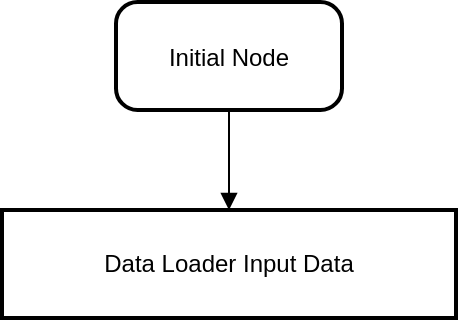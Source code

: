 <mxfile version="26.0.14">
  <diagram name="Halaman-1" id="fuRjk9wuBaRJY3RBqfnO">
    <mxGraphModel>
      <root>
        <mxCell id="0" />
        <mxCell id="1" parent="0" />
        <mxCell id="2" value="Initial Node" style="rounded=1;arcSize=20;strokeWidth=2" vertex="1" parent="1">
          <mxGeometry x="65" y="8" width="113" height="54" as="geometry" />
        </mxCell>
        <mxCell id="3" value="Data Loader Input Data" style="whiteSpace=wrap;strokeWidth=2;" vertex="1" parent="1">
          <mxGeometry x="8" y="112" width="227" height="54" as="geometry" />
        </mxCell>
        <mxCell id="4" value="" style="curved=1;startArrow=none;endArrow=block;exitX=0.5;exitY=1;entryX=0.5;entryY=0;" edge="1" parent="1" source="2" target="3">
          <mxGeometry relative="1" as="geometry">
            <Array as="points" />
          </mxGeometry>
        </mxCell>
      </root>
    </mxGraphModel>
  </diagram>
</mxfile>
